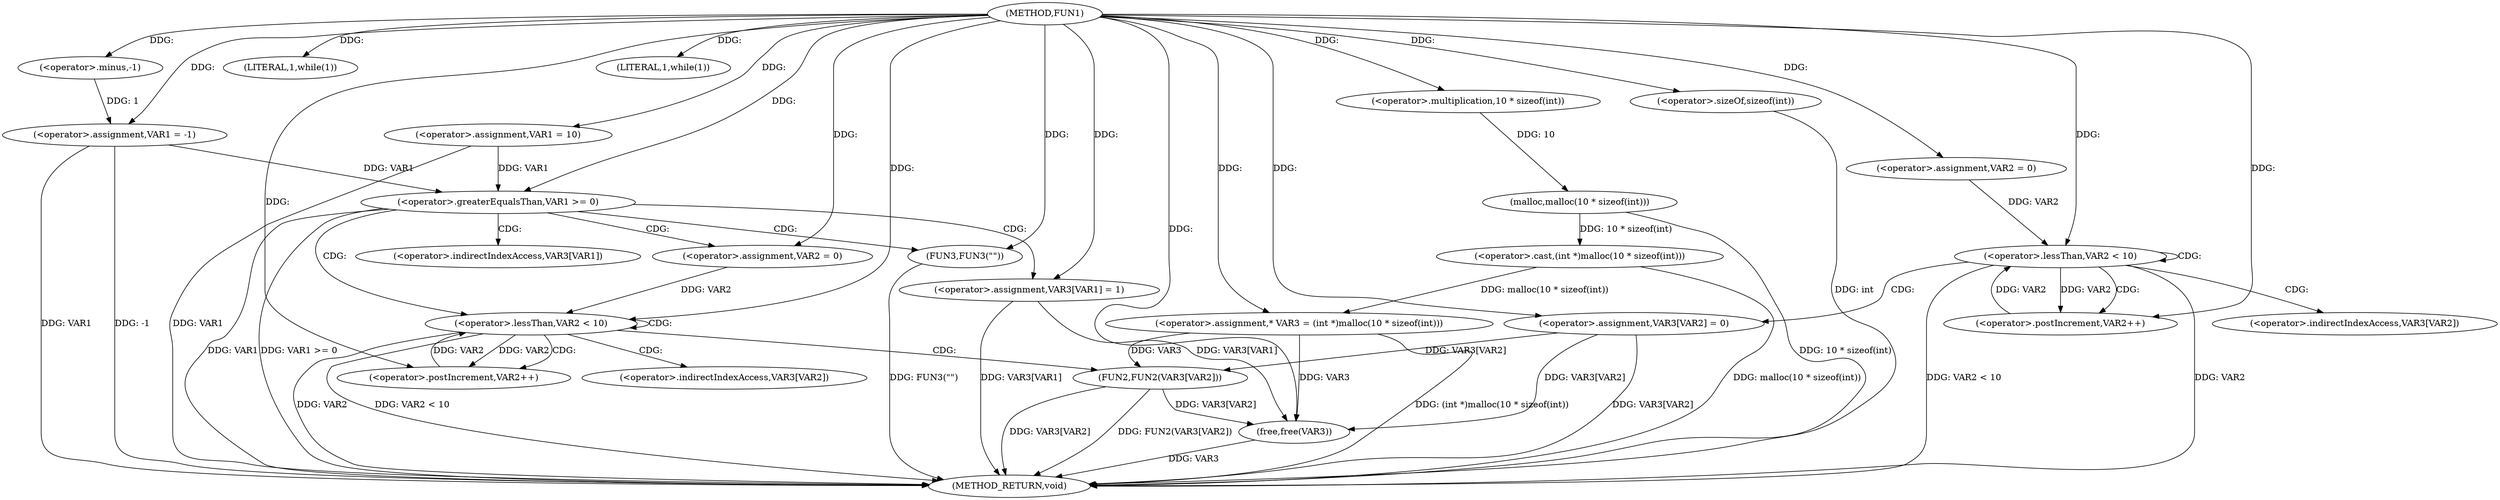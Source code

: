 digraph FUN1 {  
"1000100" [label = "(METHOD,FUN1)" ]
"1000175" [label = "(METHOD_RETURN,void)" ]
"1000103" [label = "(<operator>.assignment,VAR1 = -1)" ]
"1000105" [label = "(<operator>.minus,-1)" ]
"1000108" [label = "(LITERAL,1,while(1))" ]
"1000110" [label = "(<operator>.assignment,VAR1 = 10)" ]
"1000115" [label = "(LITERAL,1,while(1))" ]
"1000120" [label = "(<operator>.assignment,* VAR3 = (int *)malloc(10 * sizeof(int)))" ]
"1000122" [label = "(<operator>.cast,(int *)malloc(10 * sizeof(int)))" ]
"1000124" [label = "(malloc,malloc(10 * sizeof(int)))" ]
"1000125" [label = "(<operator>.multiplication,10 * sizeof(int))" ]
"1000127" [label = "(<operator>.sizeOf,sizeof(int))" ]
"1000130" [label = "(<operator>.assignment,VAR2 = 0)" ]
"1000133" [label = "(<operator>.lessThan,VAR2 < 10)" ]
"1000136" [label = "(<operator>.postIncrement,VAR2++)" ]
"1000139" [label = "(<operator>.assignment,VAR3[VAR2] = 0)" ]
"1000145" [label = "(<operator>.greaterEqualsThan,VAR1 >= 0)" ]
"1000149" [label = "(<operator>.assignment,VAR3[VAR1] = 1)" ]
"1000155" [label = "(<operator>.assignment,VAR2 = 0)" ]
"1000158" [label = "(<operator>.lessThan,VAR2 < 10)" ]
"1000161" [label = "(<operator>.postIncrement,VAR2++)" ]
"1000164" [label = "(FUN2,FUN2(VAR3[VAR2]))" ]
"1000170" [label = "(FUN3,FUN3(\"\"))" ]
"1000172" [label = "(free,free(VAR3))" ]
"1000140" [label = "(<operator>.indirectIndexAccess,VAR3[VAR2])" ]
"1000150" [label = "(<operator>.indirectIndexAccess,VAR3[VAR1])" ]
"1000165" [label = "(<operator>.indirectIndexAccess,VAR3[VAR2])" ]
  "1000158" -> "1000175"  [ label = "DDG: VAR2"] 
  "1000124" -> "1000175"  [ label = "DDG: 10 * sizeof(int)"] 
  "1000103" -> "1000175"  [ label = "DDG: VAR1"] 
  "1000103" -> "1000175"  [ label = "DDG: -1"] 
  "1000139" -> "1000175"  [ label = "DDG: VAR3[VAR2]"] 
  "1000133" -> "1000175"  [ label = "DDG: VAR2 < 10"] 
  "1000127" -> "1000175"  [ label = "DDG: int"] 
  "1000145" -> "1000175"  [ label = "DDG: VAR1"] 
  "1000164" -> "1000175"  [ label = "DDG: FUN2(VAR3[VAR2])"] 
  "1000133" -> "1000175"  [ label = "DDG: VAR2"] 
  "1000158" -> "1000175"  [ label = "DDG: VAR2 < 10"] 
  "1000172" -> "1000175"  [ label = "DDG: VAR3"] 
  "1000120" -> "1000175"  [ label = "DDG: (int *)malloc(10 * sizeof(int))"] 
  "1000145" -> "1000175"  [ label = "DDG: VAR1 >= 0"] 
  "1000170" -> "1000175"  [ label = "DDG: FUN3(\"\")"] 
  "1000149" -> "1000175"  [ label = "DDG: VAR3[VAR1]"] 
  "1000110" -> "1000175"  [ label = "DDG: VAR1"] 
  "1000122" -> "1000175"  [ label = "DDG: malloc(10 * sizeof(int))"] 
  "1000164" -> "1000175"  [ label = "DDG: VAR3[VAR2]"] 
  "1000105" -> "1000103"  [ label = "DDG: 1"] 
  "1000100" -> "1000103"  [ label = "DDG: "] 
  "1000100" -> "1000105"  [ label = "DDG: "] 
  "1000100" -> "1000108"  [ label = "DDG: "] 
  "1000100" -> "1000110"  [ label = "DDG: "] 
  "1000100" -> "1000115"  [ label = "DDG: "] 
  "1000122" -> "1000120"  [ label = "DDG: malloc(10 * sizeof(int))"] 
  "1000100" -> "1000120"  [ label = "DDG: "] 
  "1000124" -> "1000122"  [ label = "DDG: 10 * sizeof(int)"] 
  "1000125" -> "1000124"  [ label = "DDG: 10"] 
  "1000100" -> "1000125"  [ label = "DDG: "] 
  "1000100" -> "1000127"  [ label = "DDG: "] 
  "1000100" -> "1000130"  [ label = "DDG: "] 
  "1000136" -> "1000133"  [ label = "DDG: VAR2"] 
  "1000130" -> "1000133"  [ label = "DDG: VAR2"] 
  "1000100" -> "1000133"  [ label = "DDG: "] 
  "1000133" -> "1000136"  [ label = "DDG: VAR2"] 
  "1000100" -> "1000136"  [ label = "DDG: "] 
  "1000100" -> "1000139"  [ label = "DDG: "] 
  "1000103" -> "1000145"  [ label = "DDG: VAR1"] 
  "1000110" -> "1000145"  [ label = "DDG: VAR1"] 
  "1000100" -> "1000145"  [ label = "DDG: "] 
  "1000100" -> "1000149"  [ label = "DDG: "] 
  "1000100" -> "1000155"  [ label = "DDG: "] 
  "1000155" -> "1000158"  [ label = "DDG: VAR2"] 
  "1000161" -> "1000158"  [ label = "DDG: VAR2"] 
  "1000100" -> "1000158"  [ label = "DDG: "] 
  "1000158" -> "1000161"  [ label = "DDG: VAR2"] 
  "1000100" -> "1000161"  [ label = "DDG: "] 
  "1000139" -> "1000164"  [ label = "DDG: VAR3[VAR2]"] 
  "1000120" -> "1000164"  [ label = "DDG: VAR3"] 
  "1000100" -> "1000170"  [ label = "DDG: "] 
  "1000139" -> "1000172"  [ label = "DDG: VAR3[VAR2]"] 
  "1000120" -> "1000172"  [ label = "DDG: VAR3"] 
  "1000149" -> "1000172"  [ label = "DDG: VAR3[VAR1]"] 
  "1000164" -> "1000172"  [ label = "DDG: VAR3[VAR2]"] 
  "1000100" -> "1000172"  [ label = "DDG: "] 
  "1000133" -> "1000139"  [ label = "CDG: "] 
  "1000133" -> "1000133"  [ label = "CDG: "] 
  "1000133" -> "1000136"  [ label = "CDG: "] 
  "1000133" -> "1000140"  [ label = "CDG: "] 
  "1000145" -> "1000150"  [ label = "CDG: "] 
  "1000145" -> "1000149"  [ label = "CDG: "] 
  "1000145" -> "1000158"  [ label = "CDG: "] 
  "1000145" -> "1000155"  [ label = "CDG: "] 
  "1000145" -> "1000170"  [ label = "CDG: "] 
  "1000158" -> "1000164"  [ label = "CDG: "] 
  "1000158" -> "1000161"  [ label = "CDG: "] 
  "1000158" -> "1000165"  [ label = "CDG: "] 
  "1000158" -> "1000158"  [ label = "CDG: "] 
}
